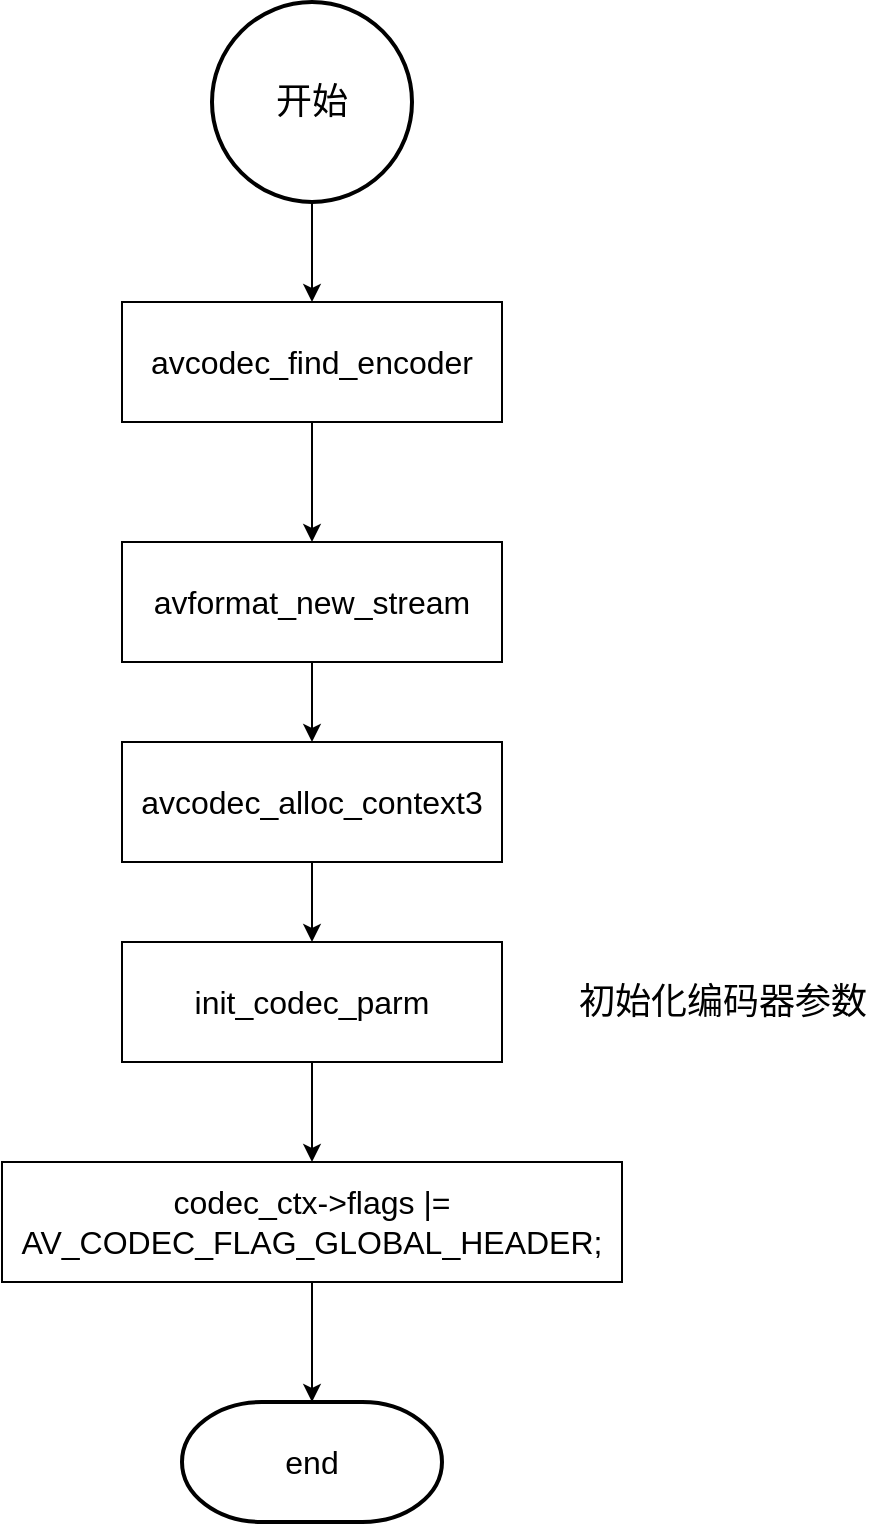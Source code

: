 <mxfile version="24.1.0" type="device">
  <diagram name="第 1 页" id="bIt8fHNzmymoWnp6kEOg">
    <mxGraphModel dx="2074" dy="1196" grid="1" gridSize="10" guides="1" tooltips="1" connect="1" arrows="1" fold="1" page="1" pageScale="1" pageWidth="2336" pageHeight="1654" math="0" shadow="0">
      <root>
        <mxCell id="0" />
        <mxCell id="1" parent="0" />
        <mxCell id="75t309C0qriGHZeRkGCD-8" style="edgeStyle=orthogonalEdgeStyle;rounded=0;orthogonalLoop=1;jettySize=auto;html=1;exitX=0.5;exitY=1;exitDx=0;exitDy=0;exitPerimeter=0;entryX=0.5;entryY=0;entryDx=0;entryDy=0;" edge="1" parent="1" source="75t309C0qriGHZeRkGCD-1" target="75t309C0qriGHZeRkGCD-2">
          <mxGeometry relative="1" as="geometry" />
        </mxCell>
        <mxCell id="75t309C0qriGHZeRkGCD-1" value="开始" style="strokeWidth=2;html=1;shape=mxgraph.flowchart.start_2;whiteSpace=wrap;fontSize=18;" vertex="1" parent="1">
          <mxGeometry x="750" y="40" width="100" height="100" as="geometry" />
        </mxCell>
        <mxCell id="75t309C0qriGHZeRkGCD-9" style="edgeStyle=orthogonalEdgeStyle;rounded=0;orthogonalLoop=1;jettySize=auto;html=1;exitX=0.5;exitY=1;exitDx=0;exitDy=0;entryX=0.5;entryY=0;entryDx=0;entryDy=0;" edge="1" parent="1" source="75t309C0qriGHZeRkGCD-2" target="75t309C0qriGHZeRkGCD-3">
          <mxGeometry relative="1" as="geometry" />
        </mxCell>
        <mxCell id="75t309C0qriGHZeRkGCD-2" value="avcodec_find_encoder" style="rounded=0;whiteSpace=wrap;html=1;fontSize=16;" vertex="1" parent="1">
          <mxGeometry x="705" y="190" width="190" height="60" as="geometry" />
        </mxCell>
        <mxCell id="75t309C0qriGHZeRkGCD-10" style="edgeStyle=orthogonalEdgeStyle;rounded=0;orthogonalLoop=1;jettySize=auto;html=1;exitX=0.5;exitY=1;exitDx=0;exitDy=0;entryX=0.5;entryY=0;entryDx=0;entryDy=0;" edge="1" parent="1" source="75t309C0qriGHZeRkGCD-3" target="75t309C0qriGHZeRkGCD-5">
          <mxGeometry relative="1" as="geometry" />
        </mxCell>
        <mxCell id="75t309C0qriGHZeRkGCD-3" value="avformat_new_stream" style="rounded=0;whiteSpace=wrap;html=1;fontSize=16;" vertex="1" parent="1">
          <mxGeometry x="705" y="310" width="190" height="60" as="geometry" />
        </mxCell>
        <mxCell id="75t309C0qriGHZeRkGCD-11" style="edgeStyle=orthogonalEdgeStyle;rounded=0;orthogonalLoop=1;jettySize=auto;html=1;exitX=0.5;exitY=1;exitDx=0;exitDy=0;entryX=0.5;entryY=0;entryDx=0;entryDy=0;" edge="1" parent="1" source="75t309C0qriGHZeRkGCD-5" target="75t309C0qriGHZeRkGCD-6">
          <mxGeometry relative="1" as="geometry" />
        </mxCell>
        <mxCell id="75t309C0qriGHZeRkGCD-5" value="avcodec_alloc_context3" style="rounded=0;whiteSpace=wrap;html=1;fontSize=16;" vertex="1" parent="1">
          <mxGeometry x="705" y="410" width="190" height="60" as="geometry" />
        </mxCell>
        <mxCell id="75t309C0qriGHZeRkGCD-15" style="edgeStyle=orthogonalEdgeStyle;rounded=0;orthogonalLoop=1;jettySize=auto;html=1;exitX=0.5;exitY=1;exitDx=0;exitDy=0;entryX=0.5;entryY=0;entryDx=0;entryDy=0;" edge="1" parent="1" source="75t309C0qriGHZeRkGCD-6" target="75t309C0qriGHZeRkGCD-14">
          <mxGeometry relative="1" as="geometry" />
        </mxCell>
        <mxCell id="75t309C0qriGHZeRkGCD-6" value="init_codec_parm" style="rounded=0;whiteSpace=wrap;html=1;fontSize=16;" vertex="1" parent="1">
          <mxGeometry x="705" y="510" width="190" height="60" as="geometry" />
        </mxCell>
        <mxCell id="75t309C0qriGHZeRkGCD-7" value="&lt;font style=&quot;font-size: 16px;&quot;&gt;end&lt;/font&gt;" style="strokeWidth=2;html=1;shape=mxgraph.flowchart.terminator;whiteSpace=wrap;" vertex="1" parent="1">
          <mxGeometry x="735" y="740" width="130" height="60" as="geometry" />
        </mxCell>
        <mxCell id="75t309C0qriGHZeRkGCD-13" value="初始化编码器参数" style="text;html=1;align=center;verticalAlign=middle;resizable=0;points=[];autosize=1;strokeColor=none;fillColor=none;fontSize=18;" vertex="1" parent="1">
          <mxGeometry x="920" y="520" width="170" height="40" as="geometry" />
        </mxCell>
        <mxCell id="75t309C0qriGHZeRkGCD-14" value="codec_ctx-&amp;gt;flags |= AV_CODEC_FLAG_GLOBAL_HEADER;" style="rounded=0;whiteSpace=wrap;html=1;fontSize=16;" vertex="1" parent="1">
          <mxGeometry x="645" y="620" width="310" height="60" as="geometry" />
        </mxCell>
        <mxCell id="75t309C0qriGHZeRkGCD-16" style="edgeStyle=orthogonalEdgeStyle;rounded=0;orthogonalLoop=1;jettySize=auto;html=1;exitX=0.5;exitY=1;exitDx=0;exitDy=0;entryX=0.5;entryY=0;entryDx=0;entryDy=0;entryPerimeter=0;" edge="1" parent="1" source="75t309C0qriGHZeRkGCD-14" target="75t309C0qriGHZeRkGCD-7">
          <mxGeometry relative="1" as="geometry" />
        </mxCell>
      </root>
    </mxGraphModel>
  </diagram>
</mxfile>
